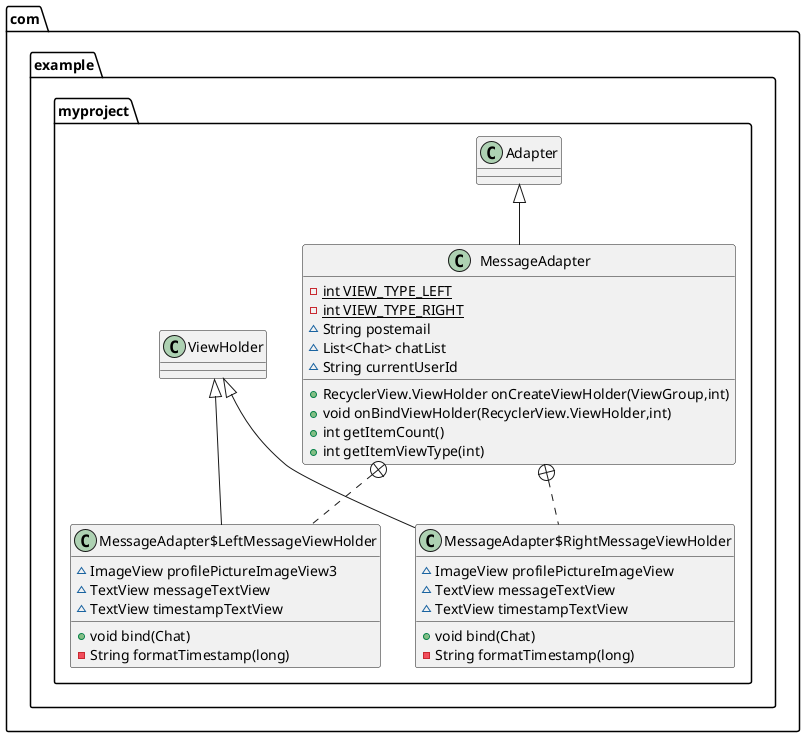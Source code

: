 @startuml
class com.example.myproject.MessageAdapter {
- {static} int VIEW_TYPE_LEFT
- {static} int VIEW_TYPE_RIGHT
~ String postemail
~ List<Chat> chatList
~ String currentUserId
+ RecyclerView.ViewHolder onCreateViewHolder(ViewGroup,int)
+ void onBindViewHolder(RecyclerView.ViewHolder,int)
+ int getItemCount()
+ int getItemViewType(int)
}


class com.example.myproject.MessageAdapter$LeftMessageViewHolder {
~ ImageView profilePictureImageView3
~ TextView messageTextView
~ TextView timestampTextView
+ void bind(Chat)
- String formatTimestamp(long)
}


class com.example.myproject.MessageAdapter$RightMessageViewHolder {
~ ImageView profilePictureImageView
~ TextView messageTextView
~ TextView timestampTextView
+ void bind(Chat)
- String formatTimestamp(long)
}




com.example.myproject.Adapter <|-- com.example.myproject.MessageAdapter
com.example.myproject.MessageAdapter +.. com.example.myproject.MessageAdapter$LeftMessageViewHolder
com.example.myproject.ViewHolder <|-- com.example.myproject.MessageAdapter$LeftMessageViewHolder
com.example.myproject.MessageAdapter +.. com.example.myproject.MessageAdapter$RightMessageViewHolder
com.example.myproject.ViewHolder <|-- com.example.myproject.MessageAdapter$RightMessageViewHolder
@enduml